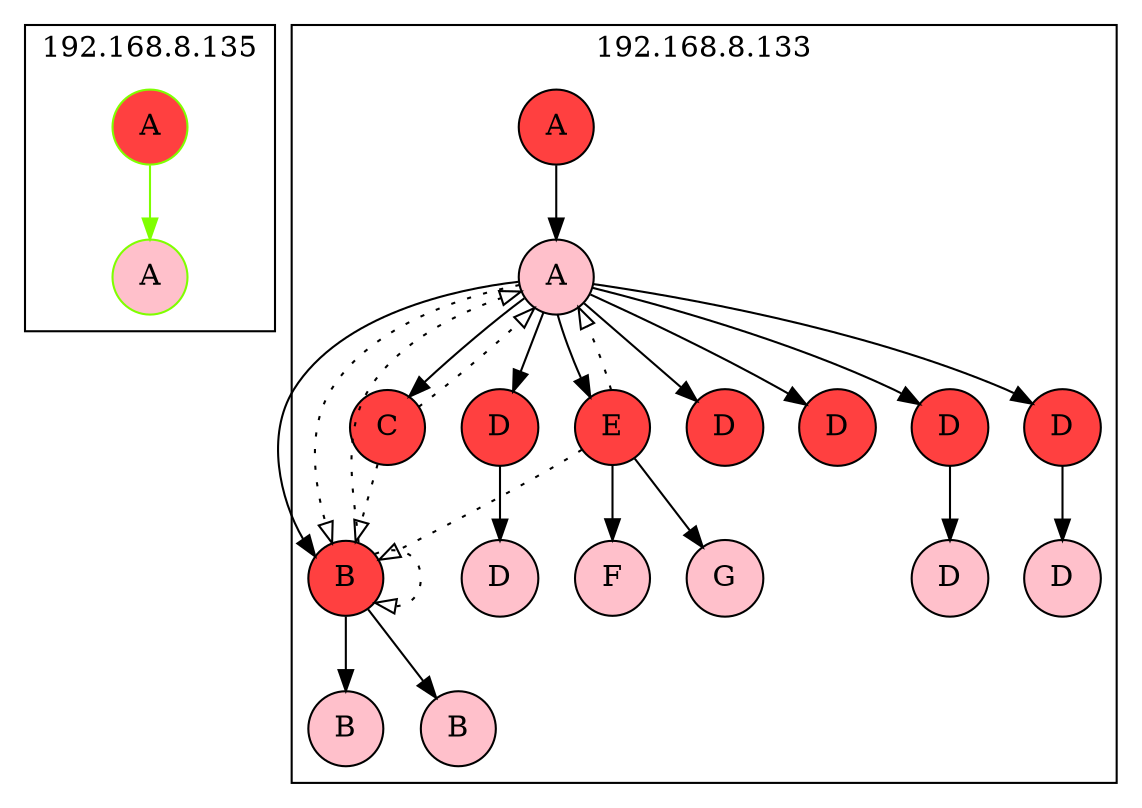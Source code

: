 digraph G {
subgraph cluster_2016039413625036033 {
label="192.168.8.135";
"2376@192.168.8.135" [color=chartreuse, shape=circle, style=filled, fillcolor=brown1, label=A];
"2377@192.168.8.135" [color=chartreuse, shape=circle, style=filled, fillcolor=pink, label=A];
}

subgraph cluster_2016039413625036039 {
label="192.168.8.133";
"2766@192.168.8.133" [color=chartreuse, shape=circle, style=filled, fillcolor=brown1, label=A];
"2771@192.168.8.133" [color=chartreuse, shape=circle, style=filled, fillcolor=pink, label=A];
"2766@192.168.8.133" [color=black, shape=circle, style=filled, fillcolor=brown1, label=A];
"2771@192.168.8.133" [color=black, shape=circle, style=filled, fillcolor=pink, label=A];
"2771@192.168.8.133" [color=chartreuse, shape=circle, style=filled, fillcolor=pink, label=A];
"2772@192.168.8.133" [color=chartreuse, shape=circle, style=filled, fillcolor=brown1, label=B];
"2766@192.168.8.133" [color=black, shape=circle, style=filled, fillcolor=brown1, label=A];
"2771@192.168.8.133" [color=black, shape=circle, style=filled, fillcolor=pink, label=A];
"2771@192.168.8.133" [color=black, shape=circle, style=filled, fillcolor=pink, label=A];
"2772@192.168.8.133" [color=black, shape=circle, style=filled, fillcolor=brown1, label=B];
"2771@192.168.8.133" [color=chartreuse, shape=circle, style=filled, fillcolor=pink, label=A];
"2772@192.168.8.133" [color=chartreuse, shape=circle, style=filled, fillcolor=brown1, label=B];
"2766@192.168.8.133" [color=black, shape=circle, style=filled, fillcolor=brown1, label=A];
"2771@192.168.8.133" [color=black, shape=circle, style=filled, fillcolor=pink, label=A];
"2771@192.168.8.133" [color=black, shape=circle, style=filled, fillcolor=pink, label=A];
"2772@192.168.8.133" [color=black, shape=circle, style=filled, fillcolor=brown1, label=B];
"2771@192.168.8.133" [color=black, shape=circle, style=filled, fillcolor=pink, label=A];
"2772@192.168.8.133" [color=black, shape=circle, style=filled, fillcolor=brown1, label=B];
"2772@192.168.8.133" [color=chartreuse, shape=circle, style=filled, fillcolor=brown1, label=B];
"2771@192.168.8.133" [color=chartreuse, shape=circle, style=filled, fillcolor=pink, label=A];
"2766@192.168.8.133" [color=black, shape=circle, style=filled, fillcolor=brown1, label=A];
"2771@192.168.8.133" [color=black, shape=circle, style=filled, fillcolor=pink, label=A];
"2771@192.168.8.133" [color=black, shape=circle, style=filled, fillcolor=pink, label=A];
"2772@192.168.8.133" [color=black, shape=circle, style=filled, fillcolor=brown1, label=B];
"2771@192.168.8.133" [color=black, shape=circle, style=filled, fillcolor=pink, label=A];
"2772@192.168.8.133" [color=black, shape=circle, style=filled, fillcolor=brown1, label=B];
"2772@192.168.8.133" [color=black, shape=circle, style=filled, fillcolor=brown1, label=B];
"2771@192.168.8.133" [color=black, shape=circle, style=filled, fillcolor=pink, label=A];
"2771@192.168.8.133" [color=chartreuse, shape=circle, style=filled, fillcolor=pink, label=A];
"2773@192.168.8.133" [color=chartreuse, shape=circle, style=filled, fillcolor=brown1, label=C];
"2766@192.168.8.133" [color=black, shape=circle, style=filled, fillcolor=brown1, label=A];
"2771@192.168.8.133" [color=black, shape=circle, style=filled, fillcolor=pink, label=A];
"2771@192.168.8.133" [color=black, shape=circle, style=filled, fillcolor=pink, label=A];
"2772@192.168.8.133" [color=black, shape=circle, style=filled, fillcolor=brown1, label=B];
"2771@192.168.8.133" [color=black, shape=circle, style=filled, fillcolor=pink, label=A];
"2772@192.168.8.133" [color=black, shape=circle, style=filled, fillcolor=brown1, label=B];
"2772@192.168.8.133" [color=black, shape=circle, style=filled, fillcolor=brown1, label=B];
"2771@192.168.8.133" [color=black, shape=circle, style=filled, fillcolor=pink, label=A];
"2771@192.168.8.133" [color=black, shape=circle, style=filled, fillcolor=pink, label=A];
"2773@192.168.8.133" [color=black, shape=circle, style=filled, fillcolor=brown1, label=C];
"2771@192.168.8.133" [color=chartreuse, shape=circle, style=filled, fillcolor=pink, label=A];
"2774@192.168.8.133" [color=chartreuse, shape=circle, style=filled, fillcolor=brown1, label=D];
"2766@192.168.8.133" [color=black, shape=circle, style=filled, fillcolor=brown1, label=A];
"2771@192.168.8.133" [color=black, shape=circle, style=filled, fillcolor=pink, label=A];
"2771@192.168.8.133" [color=black, shape=circle, style=filled, fillcolor=pink, label=A];
"2772@192.168.8.133" [color=black, shape=circle, style=filled, fillcolor=brown1, label=B];
"2771@192.168.8.133" [color=black, shape=circle, style=filled, fillcolor=pink, label=A];
"2772@192.168.8.133" [color=black, shape=circle, style=filled, fillcolor=brown1, label=B];
"2772@192.168.8.133" [color=black, shape=circle, style=filled, fillcolor=brown1, label=B];
"2771@192.168.8.133" [color=black, shape=circle, style=filled, fillcolor=pink, label=A];
"2771@192.168.8.133" [color=black, shape=circle, style=filled, fillcolor=pink, label=A];
"2773@192.168.8.133" [color=black, shape=circle, style=filled, fillcolor=brown1, label=C];
"2771@192.168.8.133" [color=black, shape=circle, style=filled, fillcolor=pink, label=A];
"2774@192.168.8.133" [color=black, shape=circle, style=filled, fillcolor=brown1, label=D];
"2771@192.168.8.133" [color=chartreuse, shape=circle, style=filled, fillcolor=pink, label=A];
"2775@192.168.8.133" [color=chartreuse, shape=circle, style=filled, fillcolor=brown1, label=E];
"2766@192.168.8.133" [color=black, shape=circle, style=filled, fillcolor=brown1, label=A];
"2771@192.168.8.133" [color=black, shape=circle, style=filled, fillcolor=pink, label=A];
"2771@192.168.8.133" [color=black, shape=circle, style=filled, fillcolor=pink, label=A];
"2772@192.168.8.133" [color=black, shape=circle, style=filled, fillcolor=brown1, label=B];
"2771@192.168.8.133" [color=black, shape=circle, style=filled, fillcolor=pink, label=A];
"2772@192.168.8.133" [color=black, shape=circle, style=filled, fillcolor=brown1, label=B];
"2772@192.168.8.133" [color=black, shape=circle, style=filled, fillcolor=brown1, label=B];
"2771@192.168.8.133" [color=black, shape=circle, style=filled, fillcolor=pink, label=A];
"2771@192.168.8.133" [color=black, shape=circle, style=filled, fillcolor=pink, label=A];
"2773@192.168.8.133" [color=black, shape=circle, style=filled, fillcolor=brown1, label=C];
"2771@192.168.8.133" [color=black, shape=circle, style=filled, fillcolor=pink, label=A];
"2774@192.168.8.133" [color=black, shape=circle, style=filled, fillcolor=brown1, label=D];
"2771@192.168.8.133" [color=black, shape=circle, style=filled, fillcolor=pink, label=A];
"2775@192.168.8.133" [color=black, shape=circle, style=filled, fillcolor=brown1, label=E];
"2772@192.168.8.133" [color=chartreuse, shape=circle, style=filled, fillcolor=brown1, label=B];
"2772@192.168.8.133" [color=chartreuse, shape=circle, style=filled, fillcolor=brown1, label=B];
"2766@192.168.8.133" [color=black, shape=circle, style=filled, fillcolor=brown1, label=A];
"2771@192.168.8.133" [color=black, shape=circle, style=filled, fillcolor=pink, label=A];
"2771@192.168.8.133" [color=black, shape=circle, style=filled, fillcolor=pink, label=A];
"2772@192.168.8.133" [color=black, shape=circle, style=filled, fillcolor=brown1, label=B];
"2771@192.168.8.133" [color=black, shape=circle, style=filled, fillcolor=pink, label=A];
"2772@192.168.8.133" [color=black, shape=circle, style=filled, fillcolor=brown1, label=B];
"2772@192.168.8.133" [color=black, shape=circle, style=filled, fillcolor=brown1, label=B];
"2771@192.168.8.133" [color=black, shape=circle, style=filled, fillcolor=pink, label=A];
"2771@192.168.8.133" [color=black, shape=circle, style=filled, fillcolor=pink, label=A];
"2773@192.168.8.133" [color=black, shape=circle, style=filled, fillcolor=brown1, label=C];
"2771@192.168.8.133" [color=black, shape=circle, style=filled, fillcolor=pink, label=A];
"2774@192.168.8.133" [color=black, shape=circle, style=filled, fillcolor=brown1, label=D];
"2771@192.168.8.133" [color=black, shape=circle, style=filled, fillcolor=pink, label=A];
"2775@192.168.8.133" [color=black, shape=circle, style=filled, fillcolor=brown1, label=E];
"2772@192.168.8.133" [color=black, shape=circle, style=filled, fillcolor=brown1, label=B];
"2772@192.168.8.133" [color=black, shape=circle, style=filled, fillcolor=brown1, label=B];
"2773@192.168.8.133" [color=chartreuse, shape=circle, style=filled, fillcolor=brown1, label=C];
"2771@192.168.8.133" [color=chartreuse, shape=circle, style=filled, fillcolor=pink, label=A];
"2766@192.168.8.133" [color=black, shape=circle, style=filled, fillcolor=brown1, label=A];
"2771@192.168.8.133" [color=black, shape=circle, style=filled, fillcolor=pink, label=A];
"2771@192.168.8.133" [color=black, shape=circle, style=filled, fillcolor=pink, label=A];
"2772@192.168.8.133" [color=black, shape=circle, style=filled, fillcolor=brown1, label=B];
"2771@192.168.8.133" [color=black, shape=circle, style=filled, fillcolor=pink, label=A];
"2772@192.168.8.133" [color=black, shape=circle, style=filled, fillcolor=brown1, label=B];
"2772@192.168.8.133" [color=black, shape=circle, style=filled, fillcolor=brown1, label=B];
"2771@192.168.8.133" [color=black, shape=circle, style=filled, fillcolor=pink, label=A];
"2771@192.168.8.133" [color=black, shape=circle, style=filled, fillcolor=pink, label=A];
"2773@192.168.8.133" [color=black, shape=circle, style=filled, fillcolor=brown1, label=C];
"2771@192.168.8.133" [color=black, shape=circle, style=filled, fillcolor=pink, label=A];
"2774@192.168.8.133" [color=black, shape=circle, style=filled, fillcolor=brown1, label=D];
"2771@192.168.8.133" [color=black, shape=circle, style=filled, fillcolor=pink, label=A];
"2775@192.168.8.133" [color=black, shape=circle, style=filled, fillcolor=brown1, label=E];
"2772@192.168.8.133" [color=black, shape=circle, style=filled, fillcolor=brown1, label=B];
"2772@192.168.8.133" [color=black, shape=circle, style=filled, fillcolor=brown1, label=B];
"2773@192.168.8.133" [color=black, shape=circle, style=filled, fillcolor=brown1, label=C];
"2771@192.168.8.133" [color=black, shape=circle, style=filled, fillcolor=pink, label=A];
"2773@192.168.8.133" [color=chartreuse, shape=circle, style=filled, fillcolor=brown1, label=C];
"2772@192.168.8.133" [color=chartreuse, shape=circle, style=filled, fillcolor=brown1, label=B];
"2766@192.168.8.133" [color=black, shape=circle, style=filled, fillcolor=brown1, label=A];
"2771@192.168.8.133" [color=black, shape=circle, style=filled, fillcolor=pink, label=A];
"2771@192.168.8.133" [color=black, shape=circle, style=filled, fillcolor=pink, label=A];
"2772@192.168.8.133" [color=black, shape=circle, style=filled, fillcolor=brown1, label=B];
"2771@192.168.8.133" [color=black, shape=circle, style=filled, fillcolor=pink, label=A];
"2772@192.168.8.133" [color=black, shape=circle, style=filled, fillcolor=brown1, label=B];
"2772@192.168.8.133" [color=black, shape=circle, style=filled, fillcolor=brown1, label=B];
"2771@192.168.8.133" [color=black, shape=circle, style=filled, fillcolor=pink, label=A];
"2771@192.168.8.133" [color=black, shape=circle, style=filled, fillcolor=pink, label=A];
"2773@192.168.8.133" [color=black, shape=circle, style=filled, fillcolor=brown1, label=C];
"2771@192.168.8.133" [color=black, shape=circle, style=filled, fillcolor=pink, label=A];
"2774@192.168.8.133" [color=black, shape=circle, style=filled, fillcolor=brown1, label=D];
"2771@192.168.8.133" [color=black, shape=circle, style=filled, fillcolor=pink, label=A];
"2775@192.168.8.133" [color=black, shape=circle, style=filled, fillcolor=brown1, label=E];
"2772@192.168.8.133" [color=black, shape=circle, style=filled, fillcolor=brown1, label=B];
"2772@192.168.8.133" [color=black, shape=circle, style=filled, fillcolor=brown1, label=B];
"2773@192.168.8.133" [color=black, shape=circle, style=filled, fillcolor=brown1, label=C];
"2771@192.168.8.133" [color=black, shape=circle, style=filled, fillcolor=pink, label=A];
"2773@192.168.8.133" [color=black, shape=circle, style=filled, fillcolor=brown1, label=C];
"2772@192.168.8.133" [color=black, shape=circle, style=filled, fillcolor=brown1, label=B];
"2772@192.168.8.133" [color=chartreuse, shape=circle, style=filled, fillcolor=brown1, label=B];
"2798@192.168.8.133" [color=chartreuse, shape=circle, style=filled, fillcolor=pink, label=B];
"2766@192.168.8.133" [color=black, shape=circle, style=filled, fillcolor=brown1, label=A];
"2771@192.168.8.133" [color=black, shape=circle, style=filled, fillcolor=pink, label=A];
"2771@192.168.8.133" [color=black, shape=circle, style=filled, fillcolor=pink, label=A];
"2772@192.168.8.133" [color=black, shape=circle, style=filled, fillcolor=brown1, label=B];
"2771@192.168.8.133" [color=black, shape=circle, style=filled, fillcolor=pink, label=A];
"2772@192.168.8.133" [color=black, shape=circle, style=filled, fillcolor=brown1, label=B];
"2772@192.168.8.133" [color=black, shape=circle, style=filled, fillcolor=brown1, label=B];
"2771@192.168.8.133" [color=black, shape=circle, style=filled, fillcolor=pink, label=A];
"2771@192.168.8.133" [color=black, shape=circle, style=filled, fillcolor=pink, label=A];
"2773@192.168.8.133" [color=black, shape=circle, style=filled, fillcolor=brown1, label=C];
"2771@192.168.8.133" [color=black, shape=circle, style=filled, fillcolor=pink, label=A];
"2774@192.168.8.133" [color=black, shape=circle, style=filled, fillcolor=brown1, label=D];
"2771@192.168.8.133" [color=black, shape=circle, style=filled, fillcolor=pink, label=A];
"2775@192.168.8.133" [color=black, shape=circle, style=filled, fillcolor=brown1, label=E];
"2772@192.168.8.133" [color=black, shape=circle, style=filled, fillcolor=brown1, label=B];
"2772@192.168.8.133" [color=black, shape=circle, style=filled, fillcolor=brown1, label=B];
"2773@192.168.8.133" [color=black, shape=circle, style=filled, fillcolor=brown1, label=C];
"2771@192.168.8.133" [color=black, shape=circle, style=filled, fillcolor=pink, label=A];
"2773@192.168.8.133" [color=black, shape=circle, style=filled, fillcolor=brown1, label=C];
"2772@192.168.8.133" [color=black, shape=circle, style=filled, fillcolor=brown1, label=B];
"2772@192.168.8.133" [color=black, shape=circle, style=filled, fillcolor=brown1, label=B];
"2798@192.168.8.133" [color=black, shape=circle, style=filled, fillcolor=pink, label=B];
"2772@192.168.8.133" [color=chartreuse, shape=circle, style=filled, fillcolor=brown1, label=B];
"2799@192.168.8.133" [color=chartreuse, shape=circle, style=filled, fillcolor=pink, label=B];
"2766@192.168.8.133" [color=black, shape=circle, style=filled, fillcolor=brown1, label=A];
"2771@192.168.8.133" [color=black, shape=circle, style=filled, fillcolor=pink, label=A];
"2771@192.168.8.133" [color=black, shape=circle, style=filled, fillcolor=pink, label=A];
"2772@192.168.8.133" [color=black, shape=circle, style=filled, fillcolor=brown1, label=B];
"2771@192.168.8.133" [color=black, shape=circle, style=filled, fillcolor=pink, label=A];
"2772@192.168.8.133" [color=black, shape=circle, style=filled, fillcolor=brown1, label=B];
"2772@192.168.8.133" [color=black, shape=circle, style=filled, fillcolor=brown1, label=B];
"2771@192.168.8.133" [color=black, shape=circle, style=filled, fillcolor=pink, label=A];
"2771@192.168.8.133" [color=black, shape=circle, style=filled, fillcolor=pink, label=A];
"2773@192.168.8.133" [color=black, shape=circle, style=filled, fillcolor=brown1, label=C];
"2771@192.168.8.133" [color=black, shape=circle, style=filled, fillcolor=pink, label=A];
"2774@192.168.8.133" [color=black, shape=circle, style=filled, fillcolor=brown1, label=D];
"2771@192.168.8.133" [color=black, shape=circle, style=filled, fillcolor=pink, label=A];
"2775@192.168.8.133" [color=black, shape=circle, style=filled, fillcolor=brown1, label=E];
"2772@192.168.8.133" [color=black, shape=circle, style=filled, fillcolor=brown1, label=B];
"2772@192.168.8.133" [color=black, shape=circle, style=filled, fillcolor=brown1, label=B];
"2773@192.168.8.133" [color=black, shape=circle, style=filled, fillcolor=brown1, label=C];
"2771@192.168.8.133" [color=black, shape=circle, style=filled, fillcolor=pink, label=A];
"2773@192.168.8.133" [color=black, shape=circle, style=filled, fillcolor=brown1, label=C];
"2772@192.168.8.133" [color=black, shape=circle, style=filled, fillcolor=brown1, label=B];
"2772@192.168.8.133" [color=black, shape=circle, style=filled, fillcolor=brown1, label=B];
"2798@192.168.8.133" [color=black, shape=circle, style=filled, fillcolor=pink, label=B];
"2772@192.168.8.133" [color=black, shape=circle, style=filled, fillcolor=brown1, label=B];
"2799@192.168.8.133" [color=black, shape=circle, style=filled, fillcolor=pink, label=B];
"2774@192.168.8.133" [color=chartreuse, shape=circle, style=filled, fillcolor=brown1, label=D];
"2800@192.168.8.133" [color=chartreuse, shape=circle, style=filled, fillcolor=pink, label=D];
"2766@192.168.8.133" [color=black, shape=circle, style=filled, fillcolor=brown1, label=A];
"2771@192.168.8.133" [color=black, shape=circle, style=filled, fillcolor=pink, label=A];
"2771@192.168.8.133" [color=black, shape=circle, style=filled, fillcolor=pink, label=A];
"2772@192.168.8.133" [color=black, shape=circle, style=filled, fillcolor=brown1, label=B];
"2771@192.168.8.133" [color=black, shape=circle, style=filled, fillcolor=pink, label=A];
"2772@192.168.8.133" [color=black, shape=circle, style=filled, fillcolor=brown1, label=B];
"2772@192.168.8.133" [color=black, shape=circle, style=filled, fillcolor=brown1, label=B];
"2771@192.168.8.133" [color=black, shape=circle, style=filled, fillcolor=pink, label=A];
"2771@192.168.8.133" [color=black, shape=circle, style=filled, fillcolor=pink, label=A];
"2773@192.168.8.133" [color=black, shape=circle, style=filled, fillcolor=brown1, label=C];
"2771@192.168.8.133" [color=black, shape=circle, style=filled, fillcolor=pink, label=A];
"2774@192.168.8.133" [color=black, shape=circle, style=filled, fillcolor=brown1, label=D];
"2771@192.168.8.133" [color=black, shape=circle, style=filled, fillcolor=pink, label=A];
"2775@192.168.8.133" [color=black, shape=circle, style=filled, fillcolor=brown1, label=E];
"2772@192.168.8.133" [color=black, shape=circle, style=filled, fillcolor=brown1, label=B];
"2772@192.168.8.133" [color=black, shape=circle, style=filled, fillcolor=brown1, label=B];
"2773@192.168.8.133" [color=black, shape=circle, style=filled, fillcolor=brown1, label=C];
"2771@192.168.8.133" [color=black, shape=circle, style=filled, fillcolor=pink, label=A];
"2773@192.168.8.133" [color=black, shape=circle, style=filled, fillcolor=brown1, label=C];
"2772@192.168.8.133" [color=black, shape=circle, style=filled, fillcolor=brown1, label=B];
"2772@192.168.8.133" [color=black, shape=circle, style=filled, fillcolor=brown1, label=B];
"2798@192.168.8.133" [color=black, shape=circle, style=filled, fillcolor=pink, label=B];
"2772@192.168.8.133" [color=black, shape=circle, style=filled, fillcolor=brown1, label=B];
"2799@192.168.8.133" [color=black, shape=circle, style=filled, fillcolor=pink, label=B];
"2774@192.168.8.133" [color=black, shape=circle, style=filled, fillcolor=brown1, label=D];
"2800@192.168.8.133" [color=black, shape=circle, style=filled, fillcolor=pink, label=D];
"2771@192.168.8.133" [color=chartreuse, shape=circle, style=filled, fillcolor=pink, label=A];
"2802@192.168.8.133" [color=chartreuse, shape=circle, style=filled, fillcolor=brown1, label=D];
"2766@192.168.8.133" [color=black, shape=circle, style=filled, fillcolor=brown1, label=A];
"2771@192.168.8.133" [color=black, shape=circle, style=filled, fillcolor=pink, label=A];
"2771@192.168.8.133" [color=black, shape=circle, style=filled, fillcolor=pink, label=A];
"2772@192.168.8.133" [color=black, shape=circle, style=filled, fillcolor=brown1, label=B];
"2771@192.168.8.133" [color=black, shape=circle, style=filled, fillcolor=pink, label=A];
"2772@192.168.8.133" [color=black, shape=circle, style=filled, fillcolor=brown1, label=B];
"2772@192.168.8.133" [color=black, shape=circle, style=filled, fillcolor=brown1, label=B];
"2771@192.168.8.133" [color=black, shape=circle, style=filled, fillcolor=pink, label=A];
"2771@192.168.8.133" [color=black, shape=circle, style=filled, fillcolor=pink, label=A];
"2773@192.168.8.133" [color=black, shape=circle, style=filled, fillcolor=brown1, label=C];
"2771@192.168.8.133" [color=black, shape=circle, style=filled, fillcolor=pink, label=A];
"2774@192.168.8.133" [color=black, shape=circle, style=filled, fillcolor=brown1, label=D];
"2771@192.168.8.133" [color=black, shape=circle, style=filled, fillcolor=pink, label=A];
"2775@192.168.8.133" [color=black, shape=circle, style=filled, fillcolor=brown1, label=E];
"2772@192.168.8.133" [color=black, shape=circle, style=filled, fillcolor=brown1, label=B];
"2772@192.168.8.133" [color=black, shape=circle, style=filled, fillcolor=brown1, label=B];
"2773@192.168.8.133" [color=black, shape=circle, style=filled, fillcolor=brown1, label=C];
"2771@192.168.8.133" [color=black, shape=circle, style=filled, fillcolor=pink, label=A];
"2773@192.168.8.133" [color=black, shape=circle, style=filled, fillcolor=brown1, label=C];
"2772@192.168.8.133" [color=black, shape=circle, style=filled, fillcolor=brown1, label=B];
"2772@192.168.8.133" [color=black, shape=circle, style=filled, fillcolor=brown1, label=B];
"2798@192.168.8.133" [color=black, shape=circle, style=filled, fillcolor=pink, label=B];
"2772@192.168.8.133" [color=black, shape=circle, style=filled, fillcolor=brown1, label=B];
"2799@192.168.8.133" [color=black, shape=circle, style=filled, fillcolor=pink, label=B];
"2774@192.168.8.133" [color=black, shape=circle, style=filled, fillcolor=brown1, label=D];
"2800@192.168.8.133" [color=black, shape=circle, style=filled, fillcolor=pink, label=D];
"2771@192.168.8.133" [color=black, shape=circle, style=filled, fillcolor=pink, label=A];
"2802@192.168.8.133" [color=black, shape=circle, style=filled, fillcolor=brown1, label=D];
"2771@192.168.8.133" [color=chartreuse, shape=circle, style=filled, fillcolor=pink, label=A];
"2812@192.168.8.133" [color=chartreuse, shape=circle, style=filled, fillcolor=brown1, label=D];
"2766@192.168.8.133" [color=black, shape=circle, style=filled, fillcolor=brown1, label=A];
"2771@192.168.8.133" [color=black, shape=circle, style=filled, fillcolor=pink, label=A];
"2771@192.168.8.133" [color=black, shape=circle, style=filled, fillcolor=pink, label=A];
"2772@192.168.8.133" [color=black, shape=circle, style=filled, fillcolor=brown1, label=B];
"2771@192.168.8.133" [color=black, shape=circle, style=filled, fillcolor=pink, label=A];
"2772@192.168.8.133" [color=black, shape=circle, style=filled, fillcolor=brown1, label=B];
"2772@192.168.8.133" [color=black, shape=circle, style=filled, fillcolor=brown1, label=B];
"2771@192.168.8.133" [color=black, shape=circle, style=filled, fillcolor=pink, label=A];
"2771@192.168.8.133" [color=black, shape=circle, style=filled, fillcolor=pink, label=A];
"2773@192.168.8.133" [color=black, shape=circle, style=filled, fillcolor=brown1, label=C];
"2771@192.168.8.133" [color=black, shape=circle, style=filled, fillcolor=pink, label=A];
"2774@192.168.8.133" [color=black, shape=circle, style=filled, fillcolor=brown1, label=D];
"2771@192.168.8.133" [color=black, shape=circle, style=filled, fillcolor=pink, label=A];
"2775@192.168.8.133" [color=black, shape=circle, style=filled, fillcolor=brown1, label=E];
"2772@192.168.8.133" [color=black, shape=circle, style=filled, fillcolor=brown1, label=B];
"2772@192.168.8.133" [color=black, shape=circle, style=filled, fillcolor=brown1, label=B];
"2773@192.168.8.133" [color=black, shape=circle, style=filled, fillcolor=brown1, label=C];
"2771@192.168.8.133" [color=black, shape=circle, style=filled, fillcolor=pink, label=A];
"2773@192.168.8.133" [color=black, shape=circle, style=filled, fillcolor=brown1, label=C];
"2772@192.168.8.133" [color=black, shape=circle, style=filled, fillcolor=brown1, label=B];
"2772@192.168.8.133" [color=black, shape=circle, style=filled, fillcolor=brown1, label=B];
"2798@192.168.8.133" [color=black, shape=circle, style=filled, fillcolor=pink, label=B];
"2772@192.168.8.133" [color=black, shape=circle, style=filled, fillcolor=brown1, label=B];
"2799@192.168.8.133" [color=black, shape=circle, style=filled, fillcolor=pink, label=B];
"2774@192.168.8.133" [color=black, shape=circle, style=filled, fillcolor=brown1, label=D];
"2800@192.168.8.133" [color=black, shape=circle, style=filled, fillcolor=pink, label=D];
"2771@192.168.8.133" [color=black, shape=circle, style=filled, fillcolor=pink, label=A];
"2802@192.168.8.133" [color=black, shape=circle, style=filled, fillcolor=brown1, label=D];
"2771@192.168.8.133" [color=black, shape=circle, style=filled, fillcolor=pink, label=A];
"2812@192.168.8.133" [color=black, shape=circle, style=filled, fillcolor=brown1, label=D];
"2771@192.168.8.133" [color=chartreuse, shape=circle, style=filled, fillcolor=pink, label=A];
"2832@192.168.8.133" [color=chartreuse, shape=circle, style=filled, fillcolor=brown1, label=D];
"2766@192.168.8.133" [color=black, shape=circle, style=filled, fillcolor=brown1, label=A];
"2771@192.168.8.133" [color=black, shape=circle, style=filled, fillcolor=pink, label=A];
"2771@192.168.8.133" [color=black, shape=circle, style=filled, fillcolor=pink, label=A];
"2772@192.168.8.133" [color=black, shape=circle, style=filled, fillcolor=brown1, label=B];
"2771@192.168.8.133" [color=black, shape=circle, style=filled, fillcolor=pink, label=A];
"2772@192.168.8.133" [color=black, shape=circle, style=filled, fillcolor=brown1, label=B];
"2772@192.168.8.133" [color=black, shape=circle, style=filled, fillcolor=brown1, label=B];
"2771@192.168.8.133" [color=black, shape=circle, style=filled, fillcolor=pink, label=A];
"2771@192.168.8.133" [color=black, shape=circle, style=filled, fillcolor=pink, label=A];
"2773@192.168.8.133" [color=black, shape=circle, style=filled, fillcolor=brown1, label=C];
"2771@192.168.8.133" [color=black, shape=circle, style=filled, fillcolor=pink, label=A];
"2774@192.168.8.133" [color=black, shape=circle, style=filled, fillcolor=brown1, label=D];
"2771@192.168.8.133" [color=black, shape=circle, style=filled, fillcolor=pink, label=A];
"2775@192.168.8.133" [color=black, shape=circle, style=filled, fillcolor=brown1, label=E];
"2772@192.168.8.133" [color=black, shape=circle, style=filled, fillcolor=brown1, label=B];
"2772@192.168.8.133" [color=black, shape=circle, style=filled, fillcolor=brown1, label=B];
"2773@192.168.8.133" [color=black, shape=circle, style=filled, fillcolor=brown1, label=C];
"2771@192.168.8.133" [color=black, shape=circle, style=filled, fillcolor=pink, label=A];
"2773@192.168.8.133" [color=black, shape=circle, style=filled, fillcolor=brown1, label=C];
"2772@192.168.8.133" [color=black, shape=circle, style=filled, fillcolor=brown1, label=B];
"2772@192.168.8.133" [color=black, shape=circle, style=filled, fillcolor=brown1, label=B];
"2798@192.168.8.133" [color=black, shape=circle, style=filled, fillcolor=pink, label=B];
"2772@192.168.8.133" [color=black, shape=circle, style=filled, fillcolor=brown1, label=B];
"2799@192.168.8.133" [color=black, shape=circle, style=filled, fillcolor=pink, label=B];
"2774@192.168.8.133" [color=black, shape=circle, style=filled, fillcolor=brown1, label=D];
"2800@192.168.8.133" [color=black, shape=circle, style=filled, fillcolor=pink, label=D];
"2771@192.168.8.133" [color=black, shape=circle, style=filled, fillcolor=pink, label=A];
"2802@192.168.8.133" [color=black, shape=circle, style=filled, fillcolor=brown1, label=D];
"2771@192.168.8.133" [color=black, shape=circle, style=filled, fillcolor=pink, label=A];
"2812@192.168.8.133" [color=black, shape=circle, style=filled, fillcolor=brown1, label=D];
"2771@192.168.8.133" [color=black, shape=circle, style=filled, fillcolor=pink, label=A];
"2832@192.168.8.133" [color=black, shape=circle, style=filled, fillcolor=brown1, label=D];
"2775@192.168.8.133" [color=chartreuse, shape=circle, style=filled, fillcolor=brown1, label=E];
"2837@192.168.8.133" [color=chartreuse, shape=circle, style=filled, fillcolor=pink, label=F];
"2766@192.168.8.133" [color=black, shape=circle, style=filled, fillcolor=brown1, label=A];
"2771@192.168.8.133" [color=black, shape=circle, style=filled, fillcolor=pink, label=A];
"2771@192.168.8.133" [color=black, shape=circle, style=filled, fillcolor=pink, label=A];
"2772@192.168.8.133" [color=black, shape=circle, style=filled, fillcolor=brown1, label=B];
"2771@192.168.8.133" [color=black, shape=circle, style=filled, fillcolor=pink, label=A];
"2772@192.168.8.133" [color=black, shape=circle, style=filled, fillcolor=brown1, label=B];
"2772@192.168.8.133" [color=black, shape=circle, style=filled, fillcolor=brown1, label=B];
"2771@192.168.8.133" [color=black, shape=circle, style=filled, fillcolor=pink, label=A];
"2771@192.168.8.133" [color=black, shape=circle, style=filled, fillcolor=pink, label=A];
"2773@192.168.8.133" [color=black, shape=circle, style=filled, fillcolor=brown1, label=C];
"2771@192.168.8.133" [color=black, shape=circle, style=filled, fillcolor=pink, label=A];
"2774@192.168.8.133" [color=black, shape=circle, style=filled, fillcolor=brown1, label=D];
"2771@192.168.8.133" [color=black, shape=circle, style=filled, fillcolor=pink, label=A];
"2775@192.168.8.133" [color=black, shape=circle, style=filled, fillcolor=brown1, label=E];
"2772@192.168.8.133" [color=black, shape=circle, style=filled, fillcolor=brown1, label=B];
"2772@192.168.8.133" [color=black, shape=circle, style=filled, fillcolor=brown1, label=B];
"2773@192.168.8.133" [color=black, shape=circle, style=filled, fillcolor=brown1, label=C];
"2771@192.168.8.133" [color=black, shape=circle, style=filled, fillcolor=pink, label=A];
"2773@192.168.8.133" [color=black, shape=circle, style=filled, fillcolor=brown1, label=C];
"2772@192.168.8.133" [color=black, shape=circle, style=filled, fillcolor=brown1, label=B];
"2772@192.168.8.133" [color=black, shape=circle, style=filled, fillcolor=brown1, label=B];
"2798@192.168.8.133" [color=black, shape=circle, style=filled, fillcolor=pink, label=B];
"2772@192.168.8.133" [color=black, shape=circle, style=filled, fillcolor=brown1, label=B];
"2799@192.168.8.133" [color=black, shape=circle, style=filled, fillcolor=pink, label=B];
"2774@192.168.8.133" [color=black, shape=circle, style=filled, fillcolor=brown1, label=D];
"2800@192.168.8.133" [color=black, shape=circle, style=filled, fillcolor=pink, label=D];
"2771@192.168.8.133" [color=black, shape=circle, style=filled, fillcolor=pink, label=A];
"2802@192.168.8.133" [color=black, shape=circle, style=filled, fillcolor=brown1, label=D];
"2771@192.168.8.133" [color=black, shape=circle, style=filled, fillcolor=pink, label=A];
"2812@192.168.8.133" [color=black, shape=circle, style=filled, fillcolor=brown1, label=D];
"2771@192.168.8.133" [color=black, shape=circle, style=filled, fillcolor=pink, label=A];
"2832@192.168.8.133" [color=black, shape=circle, style=filled, fillcolor=brown1, label=D];
"2775@192.168.8.133" [color=black, shape=circle, style=filled, fillcolor=brown1, label=E];
"2837@192.168.8.133" [color=black, shape=circle, style=filled, fillcolor=pink, label=F];
"2775@192.168.8.133" [color=chartreuse, shape=circle, style=filled, fillcolor=brown1, label=E];
"2771@192.168.8.133" [color=chartreuse, shape=circle, style=filled, fillcolor=pink, label=A];
"2766@192.168.8.133" [color=black, shape=circle, style=filled, fillcolor=brown1, label=A];
"2771@192.168.8.133" [color=black, shape=circle, style=filled, fillcolor=pink, label=A];
"2771@192.168.8.133" [color=black, shape=circle, style=filled, fillcolor=pink, label=A];
"2772@192.168.8.133" [color=black, shape=circle, style=filled, fillcolor=brown1, label=B];
"2771@192.168.8.133" [color=black, shape=circle, style=filled, fillcolor=pink, label=A];
"2772@192.168.8.133" [color=black, shape=circle, style=filled, fillcolor=brown1, label=B];
"2772@192.168.8.133" [color=black, shape=circle, style=filled, fillcolor=brown1, label=B];
"2771@192.168.8.133" [color=black, shape=circle, style=filled, fillcolor=pink, label=A];
"2771@192.168.8.133" [color=black, shape=circle, style=filled, fillcolor=pink, label=A];
"2773@192.168.8.133" [color=black, shape=circle, style=filled, fillcolor=brown1, label=C];
"2771@192.168.8.133" [color=black, shape=circle, style=filled, fillcolor=pink, label=A];
"2774@192.168.8.133" [color=black, shape=circle, style=filled, fillcolor=brown1, label=D];
"2771@192.168.8.133" [color=black, shape=circle, style=filled, fillcolor=pink, label=A];
"2775@192.168.8.133" [color=black, shape=circle, style=filled, fillcolor=brown1, label=E];
"2772@192.168.8.133" [color=black, shape=circle, style=filled, fillcolor=brown1, label=B];
"2772@192.168.8.133" [color=black, shape=circle, style=filled, fillcolor=brown1, label=B];
"2773@192.168.8.133" [color=black, shape=circle, style=filled, fillcolor=brown1, label=C];
"2771@192.168.8.133" [color=black, shape=circle, style=filled, fillcolor=pink, label=A];
"2773@192.168.8.133" [color=black, shape=circle, style=filled, fillcolor=brown1, label=C];
"2772@192.168.8.133" [color=black, shape=circle, style=filled, fillcolor=brown1, label=B];
"2772@192.168.8.133" [color=black, shape=circle, style=filled, fillcolor=brown1, label=B];
"2798@192.168.8.133" [color=black, shape=circle, style=filled, fillcolor=pink, label=B];
"2772@192.168.8.133" [color=black, shape=circle, style=filled, fillcolor=brown1, label=B];
"2799@192.168.8.133" [color=black, shape=circle, style=filled, fillcolor=pink, label=B];
"2774@192.168.8.133" [color=black, shape=circle, style=filled, fillcolor=brown1, label=D];
"2800@192.168.8.133" [color=black, shape=circle, style=filled, fillcolor=pink, label=D];
"2771@192.168.8.133" [color=black, shape=circle, style=filled, fillcolor=pink, label=A];
"2802@192.168.8.133" [color=black, shape=circle, style=filled, fillcolor=brown1, label=D];
"2771@192.168.8.133" [color=black, shape=circle, style=filled, fillcolor=pink, label=A];
"2812@192.168.8.133" [color=black, shape=circle, style=filled, fillcolor=brown1, label=D];
"2771@192.168.8.133" [color=black, shape=circle, style=filled, fillcolor=pink, label=A];
"2832@192.168.8.133" [color=black, shape=circle, style=filled, fillcolor=brown1, label=D];
"2775@192.168.8.133" [color=black, shape=circle, style=filled, fillcolor=brown1, label=E];
"2837@192.168.8.133" [color=black, shape=circle, style=filled, fillcolor=pink, label=F];
"2775@192.168.8.133" [color=black, shape=circle, style=filled, fillcolor=brown1, label=E];
"2771@192.168.8.133" [color=black, shape=circle, style=filled, fillcolor=pink, label=A];
"2775@192.168.8.133" [color=chartreuse, shape=circle, style=filled, fillcolor=brown1, label=E];
"2772@192.168.8.133" [color=chartreuse, shape=circle, style=filled, fillcolor=brown1, label=B];
"2766@192.168.8.133" [color=black, shape=circle, style=filled, fillcolor=brown1, label=A];
"2771@192.168.8.133" [color=black, shape=circle, style=filled, fillcolor=pink, label=A];
"2771@192.168.8.133" [color=black, shape=circle, style=filled, fillcolor=pink, label=A];
"2772@192.168.8.133" [color=black, shape=circle, style=filled, fillcolor=brown1, label=B];
"2771@192.168.8.133" [color=black, shape=circle, style=filled, fillcolor=pink, label=A];
"2772@192.168.8.133" [color=black, shape=circle, style=filled, fillcolor=brown1, label=B];
"2772@192.168.8.133" [color=black, shape=circle, style=filled, fillcolor=brown1, label=B];
"2771@192.168.8.133" [color=black, shape=circle, style=filled, fillcolor=pink, label=A];
"2771@192.168.8.133" [color=black, shape=circle, style=filled, fillcolor=pink, label=A];
"2773@192.168.8.133" [color=black, shape=circle, style=filled, fillcolor=brown1, label=C];
"2771@192.168.8.133" [color=black, shape=circle, style=filled, fillcolor=pink, label=A];
"2774@192.168.8.133" [color=black, shape=circle, style=filled, fillcolor=brown1, label=D];
"2771@192.168.8.133" [color=black, shape=circle, style=filled, fillcolor=pink, label=A];
"2775@192.168.8.133" [color=black, shape=circle, style=filled, fillcolor=brown1, label=E];
"2772@192.168.8.133" [color=black, shape=circle, style=filled, fillcolor=brown1, label=B];
"2772@192.168.8.133" [color=black, shape=circle, style=filled, fillcolor=brown1, label=B];
"2773@192.168.8.133" [color=black, shape=circle, style=filled, fillcolor=brown1, label=C];
"2771@192.168.8.133" [color=black, shape=circle, style=filled, fillcolor=pink, label=A];
"2773@192.168.8.133" [color=black, shape=circle, style=filled, fillcolor=brown1, label=C];
"2772@192.168.8.133" [color=black, shape=circle, style=filled, fillcolor=brown1, label=B];
"2772@192.168.8.133" [color=black, shape=circle, style=filled, fillcolor=brown1, label=B];
"2798@192.168.8.133" [color=black, shape=circle, style=filled, fillcolor=pink, label=B];
"2772@192.168.8.133" [color=black, shape=circle, style=filled, fillcolor=brown1, label=B];
"2799@192.168.8.133" [color=black, shape=circle, style=filled, fillcolor=pink, label=B];
"2774@192.168.8.133" [color=black, shape=circle, style=filled, fillcolor=brown1, label=D];
"2800@192.168.8.133" [color=black, shape=circle, style=filled, fillcolor=pink, label=D];
"2771@192.168.8.133" [color=black, shape=circle, style=filled, fillcolor=pink, label=A];
"2802@192.168.8.133" [color=black, shape=circle, style=filled, fillcolor=brown1, label=D];
"2771@192.168.8.133" [color=black, shape=circle, style=filled, fillcolor=pink, label=A];
"2812@192.168.8.133" [color=black, shape=circle, style=filled, fillcolor=brown1, label=D];
"2771@192.168.8.133" [color=black, shape=circle, style=filled, fillcolor=pink, label=A];
"2832@192.168.8.133" [color=black, shape=circle, style=filled, fillcolor=brown1, label=D];
"2775@192.168.8.133" [color=black, shape=circle, style=filled, fillcolor=brown1, label=E];
"2837@192.168.8.133" [color=black, shape=circle, style=filled, fillcolor=pink, label=F];
"2775@192.168.8.133" [color=black, shape=circle, style=filled, fillcolor=brown1, label=E];
"2771@192.168.8.133" [color=black, shape=circle, style=filled, fillcolor=pink, label=A];
"2775@192.168.8.133" [color=black, shape=circle, style=filled, fillcolor=brown1, label=E];
"2772@192.168.8.133" [color=black, shape=circle, style=filled, fillcolor=brown1, label=B];
"2832@192.168.8.133" [color=chartreuse, shape=circle, style=filled, fillcolor=brown1, label=D];
"2838@192.168.8.133" [color=chartreuse, shape=circle, style=filled, fillcolor=pink, label=D];
"2766@192.168.8.133" [color=black, shape=circle, style=filled, fillcolor=brown1, label=A];
"2771@192.168.8.133" [color=black, shape=circle, style=filled, fillcolor=pink, label=A];
"2771@192.168.8.133" [color=black, shape=circle, style=filled, fillcolor=pink, label=A];
"2772@192.168.8.133" [color=black, shape=circle, style=filled, fillcolor=brown1, label=B];
"2771@192.168.8.133" [color=black, shape=circle, style=filled, fillcolor=pink, label=A];
"2772@192.168.8.133" [color=black, shape=circle, style=filled, fillcolor=brown1, label=B];
"2772@192.168.8.133" [color=black, shape=circle, style=filled, fillcolor=brown1, label=B];
"2771@192.168.8.133" [color=black, shape=circle, style=filled, fillcolor=pink, label=A];
"2771@192.168.8.133" [color=black, shape=circle, style=filled, fillcolor=pink, label=A];
"2773@192.168.8.133" [color=black, shape=circle, style=filled, fillcolor=brown1, label=C];
"2771@192.168.8.133" [color=black, shape=circle, style=filled, fillcolor=pink, label=A];
"2774@192.168.8.133" [color=black, shape=circle, style=filled, fillcolor=brown1, label=D];
"2771@192.168.8.133" [color=black, shape=circle, style=filled, fillcolor=pink, label=A];
"2775@192.168.8.133" [color=black, shape=circle, style=filled, fillcolor=brown1, label=E];
"2772@192.168.8.133" [color=black, shape=circle, style=filled, fillcolor=brown1, label=B];
"2772@192.168.8.133" [color=black, shape=circle, style=filled, fillcolor=brown1, label=B];
"2773@192.168.8.133" [color=black, shape=circle, style=filled, fillcolor=brown1, label=C];
"2771@192.168.8.133" [color=black, shape=circle, style=filled, fillcolor=pink, label=A];
"2773@192.168.8.133" [color=black, shape=circle, style=filled, fillcolor=brown1, label=C];
"2772@192.168.8.133" [color=black, shape=circle, style=filled, fillcolor=brown1, label=B];
"2772@192.168.8.133" [color=black, shape=circle, style=filled, fillcolor=brown1, label=B];
"2798@192.168.8.133" [color=black, shape=circle, style=filled, fillcolor=pink, label=B];
"2772@192.168.8.133" [color=black, shape=circle, style=filled, fillcolor=brown1, label=B];
"2799@192.168.8.133" [color=black, shape=circle, style=filled, fillcolor=pink, label=B];
"2774@192.168.8.133" [color=black, shape=circle, style=filled, fillcolor=brown1, label=D];
"2800@192.168.8.133" [color=black, shape=circle, style=filled, fillcolor=pink, label=D];
"2771@192.168.8.133" [color=black, shape=circle, style=filled, fillcolor=pink, label=A];
"2802@192.168.8.133" [color=black, shape=circle, style=filled, fillcolor=brown1, label=D];
"2771@192.168.8.133" [color=black, shape=circle, style=filled, fillcolor=pink, label=A];
"2812@192.168.8.133" [color=black, shape=circle, style=filled, fillcolor=brown1, label=D];
"2771@192.168.8.133" [color=black, shape=circle, style=filled, fillcolor=pink, label=A];
"2832@192.168.8.133" [color=black, shape=circle, style=filled, fillcolor=brown1, label=D];
"2775@192.168.8.133" [color=black, shape=circle, style=filled, fillcolor=brown1, label=E];
"2837@192.168.8.133" [color=black, shape=circle, style=filled, fillcolor=pink, label=F];
"2775@192.168.8.133" [color=black, shape=circle, style=filled, fillcolor=brown1, label=E];
"2771@192.168.8.133" [color=black, shape=circle, style=filled, fillcolor=pink, label=A];
"2775@192.168.8.133" [color=black, shape=circle, style=filled, fillcolor=brown1, label=E];
"2772@192.168.8.133" [color=black, shape=circle, style=filled, fillcolor=brown1, label=B];
"2832@192.168.8.133" [color=black, shape=circle, style=filled, fillcolor=brown1, label=D];
"2838@192.168.8.133" [color=black, shape=circle, style=filled, fillcolor=pink, label=D];
"2775@192.168.8.133" [color=chartreuse, shape=circle, style=filled, fillcolor=brown1, label=E];
"2839@192.168.8.133" [color=chartreuse, shape=circle, style=filled, fillcolor=pink, label=G];
"2766@192.168.8.133" [color=black, shape=circle, style=filled, fillcolor=brown1, label=A];
"2771@192.168.8.133" [color=black, shape=circle, style=filled, fillcolor=pink, label=A];
"2771@192.168.8.133" [color=black, shape=circle, style=filled, fillcolor=pink, label=A];
"2772@192.168.8.133" [color=black, shape=circle, style=filled, fillcolor=brown1, label=B];
"2771@192.168.8.133" [color=black, shape=circle, style=filled, fillcolor=pink, label=A];
"2772@192.168.8.133" [color=black, shape=circle, style=filled, fillcolor=brown1, label=B];
"2772@192.168.8.133" [color=black, shape=circle, style=filled, fillcolor=brown1, label=B];
"2771@192.168.8.133" [color=black, shape=circle, style=filled, fillcolor=pink, label=A];
"2771@192.168.8.133" [color=black, shape=circle, style=filled, fillcolor=pink, label=A];
"2773@192.168.8.133" [color=black, shape=circle, style=filled, fillcolor=brown1, label=C];
"2771@192.168.8.133" [color=black, shape=circle, style=filled, fillcolor=pink, label=A];
"2774@192.168.8.133" [color=black, shape=circle, style=filled, fillcolor=brown1, label=D];
"2771@192.168.8.133" [color=black, shape=circle, style=filled, fillcolor=pink, label=A];
"2775@192.168.8.133" [color=black, shape=circle, style=filled, fillcolor=brown1, label=E];
"2772@192.168.8.133" [color=black, shape=circle, style=filled, fillcolor=brown1, label=B];
"2772@192.168.8.133" [color=black, shape=circle, style=filled, fillcolor=brown1, label=B];
"2773@192.168.8.133" [color=black, shape=circle, style=filled, fillcolor=brown1, label=C];
"2771@192.168.8.133" [color=black, shape=circle, style=filled, fillcolor=pink, label=A];
"2773@192.168.8.133" [color=black, shape=circle, style=filled, fillcolor=brown1, label=C];
"2772@192.168.8.133" [color=black, shape=circle, style=filled, fillcolor=brown1, label=B];
"2772@192.168.8.133" [color=black, shape=circle, style=filled, fillcolor=brown1, label=B];
"2798@192.168.8.133" [color=black, shape=circle, style=filled, fillcolor=pink, label=B];
"2772@192.168.8.133" [color=black, shape=circle, style=filled, fillcolor=brown1, label=B];
"2799@192.168.8.133" [color=black, shape=circle, style=filled, fillcolor=pink, label=B];
"2774@192.168.8.133" [color=black, shape=circle, style=filled, fillcolor=brown1, label=D];
"2800@192.168.8.133" [color=black, shape=circle, style=filled, fillcolor=pink, label=D];
"2771@192.168.8.133" [color=black, shape=circle, style=filled, fillcolor=pink, label=A];
"2802@192.168.8.133" [color=black, shape=circle, style=filled, fillcolor=brown1, label=D];
"2771@192.168.8.133" [color=black, shape=circle, style=filled, fillcolor=pink, label=A];
"2812@192.168.8.133" [color=black, shape=circle, style=filled, fillcolor=brown1, label=D];
"2771@192.168.8.133" [color=black, shape=circle, style=filled, fillcolor=pink, label=A];
"2832@192.168.8.133" [color=black, shape=circle, style=filled, fillcolor=brown1, label=D];
"2775@192.168.8.133" [color=black, shape=circle, style=filled, fillcolor=brown1, label=E];
"2837@192.168.8.133" [color=black, shape=circle, style=filled, fillcolor=pink, label=F];
"2775@192.168.8.133" [color=black, shape=circle, style=filled, fillcolor=brown1, label=E];
"2771@192.168.8.133" [color=black, shape=circle, style=filled, fillcolor=pink, label=A];
"2775@192.168.8.133" [color=black, shape=circle, style=filled, fillcolor=brown1, label=E];
"2772@192.168.8.133" [color=black, shape=circle, style=filled, fillcolor=brown1, label=B];
"2832@192.168.8.133" [color=black, shape=circle, style=filled, fillcolor=brown1, label=D];
"2838@192.168.8.133" [color=black, shape=circle, style=filled, fillcolor=pink, label=D];
"2775@192.168.8.133" [color=black, shape=circle, style=filled, fillcolor=brown1, label=E];
"2839@192.168.8.133" [color=black, shape=circle, style=filled, fillcolor=pink, label=G];
"2771@192.168.8.133" [color=chartreuse, shape=circle, style=filled, fillcolor=pink, label=A];
"2844@192.168.8.133" [color=chartreuse, shape=circle, style=filled, fillcolor=brown1, label=D];
"2766@192.168.8.133" [color=black, shape=circle, style=filled, fillcolor=brown1, label=A];
"2771@192.168.8.133" [color=black, shape=circle, style=filled, fillcolor=pink, label=A];
"2771@192.168.8.133" [color=black, shape=circle, style=filled, fillcolor=pink, label=A];
"2772@192.168.8.133" [color=black, shape=circle, style=filled, fillcolor=brown1, label=B];
"2771@192.168.8.133" [color=black, shape=circle, style=filled, fillcolor=pink, label=A];
"2772@192.168.8.133" [color=black, shape=circle, style=filled, fillcolor=brown1, label=B];
"2772@192.168.8.133" [color=black, shape=circle, style=filled, fillcolor=brown1, label=B];
"2771@192.168.8.133" [color=black, shape=circle, style=filled, fillcolor=pink, label=A];
"2771@192.168.8.133" [color=black, shape=circle, style=filled, fillcolor=pink, label=A];
"2773@192.168.8.133" [color=black, shape=circle, style=filled, fillcolor=brown1, label=C];
"2771@192.168.8.133" [color=black, shape=circle, style=filled, fillcolor=pink, label=A];
"2774@192.168.8.133" [color=black, shape=circle, style=filled, fillcolor=brown1, label=D];
"2771@192.168.8.133" [color=black, shape=circle, style=filled, fillcolor=pink, label=A];
"2775@192.168.8.133" [color=black, shape=circle, style=filled, fillcolor=brown1, label=E];
"2772@192.168.8.133" [color=black, shape=circle, style=filled, fillcolor=brown1, label=B];
"2772@192.168.8.133" [color=black, shape=circle, style=filled, fillcolor=brown1, label=B];
"2773@192.168.8.133" [color=black, shape=circle, style=filled, fillcolor=brown1, label=C];
"2771@192.168.8.133" [color=black, shape=circle, style=filled, fillcolor=pink, label=A];
"2773@192.168.8.133" [color=black, shape=circle, style=filled, fillcolor=brown1, label=C];
"2772@192.168.8.133" [color=black, shape=circle, style=filled, fillcolor=brown1, label=B];
"2772@192.168.8.133" [color=black, shape=circle, style=filled, fillcolor=brown1, label=B];
"2798@192.168.8.133" [color=black, shape=circle, style=filled, fillcolor=pink, label=B];
"2772@192.168.8.133" [color=black, shape=circle, style=filled, fillcolor=brown1, label=B];
"2799@192.168.8.133" [color=black, shape=circle, style=filled, fillcolor=pink, label=B];
"2774@192.168.8.133" [color=black, shape=circle, style=filled, fillcolor=brown1, label=D];
"2800@192.168.8.133" [color=black, shape=circle, style=filled, fillcolor=pink, label=D];
"2771@192.168.8.133" [color=black, shape=circle, style=filled, fillcolor=pink, label=A];
"2802@192.168.8.133" [color=black, shape=circle, style=filled, fillcolor=brown1, label=D];
"2771@192.168.8.133" [color=black, shape=circle, style=filled, fillcolor=pink, label=A];
"2812@192.168.8.133" [color=black, shape=circle, style=filled, fillcolor=brown1, label=D];
"2771@192.168.8.133" [color=black, shape=circle, style=filled, fillcolor=pink, label=A];
"2832@192.168.8.133" [color=black, shape=circle, style=filled, fillcolor=brown1, label=D];
"2775@192.168.8.133" [color=black, shape=circle, style=filled, fillcolor=brown1, label=E];
"2837@192.168.8.133" [color=black, shape=circle, style=filled, fillcolor=pink, label=F];
"2775@192.168.8.133" [color=black, shape=circle, style=filled, fillcolor=brown1, label=E];
"2771@192.168.8.133" [color=black, shape=circle, style=filled, fillcolor=pink, label=A];
"2775@192.168.8.133" [color=black, shape=circle, style=filled, fillcolor=brown1, label=E];
"2772@192.168.8.133" [color=black, shape=circle, style=filled, fillcolor=brown1, label=B];
"2832@192.168.8.133" [color=black, shape=circle, style=filled, fillcolor=brown1, label=D];
"2838@192.168.8.133" [color=black, shape=circle, style=filled, fillcolor=pink, label=D];
"2775@192.168.8.133" [color=black, shape=circle, style=filled, fillcolor=brown1, label=E];
"2839@192.168.8.133" [color=black, shape=circle, style=filled, fillcolor=pink, label=G];
"2771@192.168.8.133" [color=black, shape=circle, style=filled, fillcolor=pink, label=A];
"2844@192.168.8.133" [color=black, shape=circle, style=filled, fillcolor=brown1, label=D];
"2844@192.168.8.133" [color=chartreuse, shape=circle, style=filled, fillcolor=brown1, label=D];
"2850@192.168.8.133" [color=chartreuse, shape=circle, style=filled, fillcolor=pink, label=D];
"2766@192.168.8.133" [color=black, shape=circle, style=filled, fillcolor=brown1, label=A];
"2771@192.168.8.133" [color=black, shape=circle, style=filled, fillcolor=pink, label=A];
"2771@192.168.8.133" [color=black, shape=circle, style=filled, fillcolor=pink, label=A];
"2772@192.168.8.133" [color=black, shape=circle, style=filled, fillcolor=brown1, label=B];
"2771@192.168.8.133" [color=black, shape=circle, style=filled, fillcolor=pink, label=A];
"2772@192.168.8.133" [color=black, shape=circle, style=filled, fillcolor=brown1, label=B];
"2772@192.168.8.133" [color=black, shape=circle, style=filled, fillcolor=brown1, label=B];
"2771@192.168.8.133" [color=black, shape=circle, style=filled, fillcolor=pink, label=A];
"2771@192.168.8.133" [color=black, shape=circle, style=filled, fillcolor=pink, label=A];
"2773@192.168.8.133" [color=black, shape=circle, style=filled, fillcolor=brown1, label=C];
"2771@192.168.8.133" [color=black, shape=circle, style=filled, fillcolor=pink, label=A];
"2774@192.168.8.133" [color=black, shape=circle, style=filled, fillcolor=brown1, label=D];
"2771@192.168.8.133" [color=black, shape=circle, style=filled, fillcolor=pink, label=A];
"2775@192.168.8.133" [color=black, shape=circle, style=filled, fillcolor=brown1, label=E];
"2772@192.168.8.133" [color=black, shape=circle, style=filled, fillcolor=brown1, label=B];
"2772@192.168.8.133" [color=black, shape=circle, style=filled, fillcolor=brown1, label=B];
"2773@192.168.8.133" [color=black, shape=circle, style=filled, fillcolor=brown1, label=C];
"2771@192.168.8.133" [color=black, shape=circle, style=filled, fillcolor=pink, label=A];
"2773@192.168.8.133" [color=black, shape=circle, style=filled, fillcolor=brown1, label=C];
"2772@192.168.8.133" [color=black, shape=circle, style=filled, fillcolor=brown1, label=B];
"2772@192.168.8.133" [color=black, shape=circle, style=filled, fillcolor=brown1, label=B];
"2798@192.168.8.133" [color=black, shape=circle, style=filled, fillcolor=pink, label=B];
"2772@192.168.8.133" [color=black, shape=circle, style=filled, fillcolor=brown1, label=B];
"2799@192.168.8.133" [color=black, shape=circle, style=filled, fillcolor=pink, label=B];
"2774@192.168.8.133" [color=black, shape=circle, style=filled, fillcolor=brown1, label=D];
"2800@192.168.8.133" [color=black, shape=circle, style=filled, fillcolor=pink, label=D];
"2771@192.168.8.133" [color=black, shape=circle, style=filled, fillcolor=pink, label=A];
"2802@192.168.8.133" [color=black, shape=circle, style=filled, fillcolor=brown1, label=D];
"2771@192.168.8.133" [color=black, shape=circle, style=filled, fillcolor=pink, label=A];
"2812@192.168.8.133" [color=black, shape=circle, style=filled, fillcolor=brown1, label=D];
"2771@192.168.8.133" [color=black, shape=circle, style=filled, fillcolor=pink, label=A];
"2832@192.168.8.133" [color=black, shape=circle, style=filled, fillcolor=brown1, label=D];
"2775@192.168.8.133" [color=black, shape=circle, style=filled, fillcolor=brown1, label=E];
"2837@192.168.8.133" [color=black, shape=circle, style=filled, fillcolor=pink, label=F];
"2775@192.168.8.133" [color=black, shape=circle, style=filled, fillcolor=brown1, label=E];
"2771@192.168.8.133" [color=black, shape=circle, style=filled, fillcolor=pink, label=A];
"2775@192.168.8.133" [color=black, shape=circle, style=filled, fillcolor=brown1, label=E];
"2772@192.168.8.133" [color=black, shape=circle, style=filled, fillcolor=brown1, label=B];
"2832@192.168.8.133" [color=black, shape=circle, style=filled, fillcolor=brown1, label=D];
"2838@192.168.8.133" [color=black, shape=circle, style=filled, fillcolor=pink, label=D];
"2775@192.168.8.133" [color=black, shape=circle, style=filled, fillcolor=brown1, label=E];
"2839@192.168.8.133" [color=black, shape=circle, style=filled, fillcolor=pink, label=G];
"2771@192.168.8.133" [color=black, shape=circle, style=filled, fillcolor=pink, label=A];
"2844@192.168.8.133" [color=black, shape=circle, style=filled, fillcolor=brown1, label=D];
"2844@192.168.8.133" [color=black, shape=circle, style=filled, fillcolor=brown1, label=D];
"2850@192.168.8.133" [color=black, shape=circle, style=filled, fillcolor=pink, label=D];
}

"2766@192.168.8.133" -> "2771@192.168.8.133";
"2771@192.168.8.133" -> "2772@192.168.8.133";
"2771@192.168.8.133" -> "2772@192.168.8.133"  [style=dotted, arrowhead=empty];
"2772@192.168.8.133" -> "2771@192.168.8.133"  [style=dotted, arrowhead=empty];
"2771@192.168.8.133" -> "2773@192.168.8.133";
"2771@192.168.8.133" -> "2774@192.168.8.133";
"2771@192.168.8.133" -> "2775@192.168.8.133";
"2772@192.168.8.133" -> "2772@192.168.8.133"  [style=dotted, arrowhead=empty];
"2773@192.168.8.133" -> "2771@192.168.8.133"  [style=dotted, arrowhead=empty];
"2773@192.168.8.133" -> "2772@192.168.8.133"  [style=dotted, arrowhead=empty];
"2772@192.168.8.133" -> "2798@192.168.8.133";
"2772@192.168.8.133" -> "2799@192.168.8.133";
"2774@192.168.8.133" -> "2800@192.168.8.133";
"2771@192.168.8.133" -> "2802@192.168.8.133";
"2771@192.168.8.133" -> "2812@192.168.8.133";
"2771@192.168.8.133" -> "2832@192.168.8.133";
"2775@192.168.8.133" -> "2837@192.168.8.133";
"2775@192.168.8.133" -> "2771@192.168.8.133"  [style=dotted, arrowhead=empty];
"2775@192.168.8.133" -> "2772@192.168.8.133"  [style=dotted, arrowhead=empty];
"2832@192.168.8.133" -> "2838@192.168.8.133";
"2775@192.168.8.133" -> "2839@192.168.8.133";
"2771@192.168.8.133" -> "2844@192.168.8.133";
"2844@192.168.8.133" -> "2850@192.168.8.133";
"2376@192.168.8.135" -> "2377@192.168.8.135"  [color=chartreuse];
}

